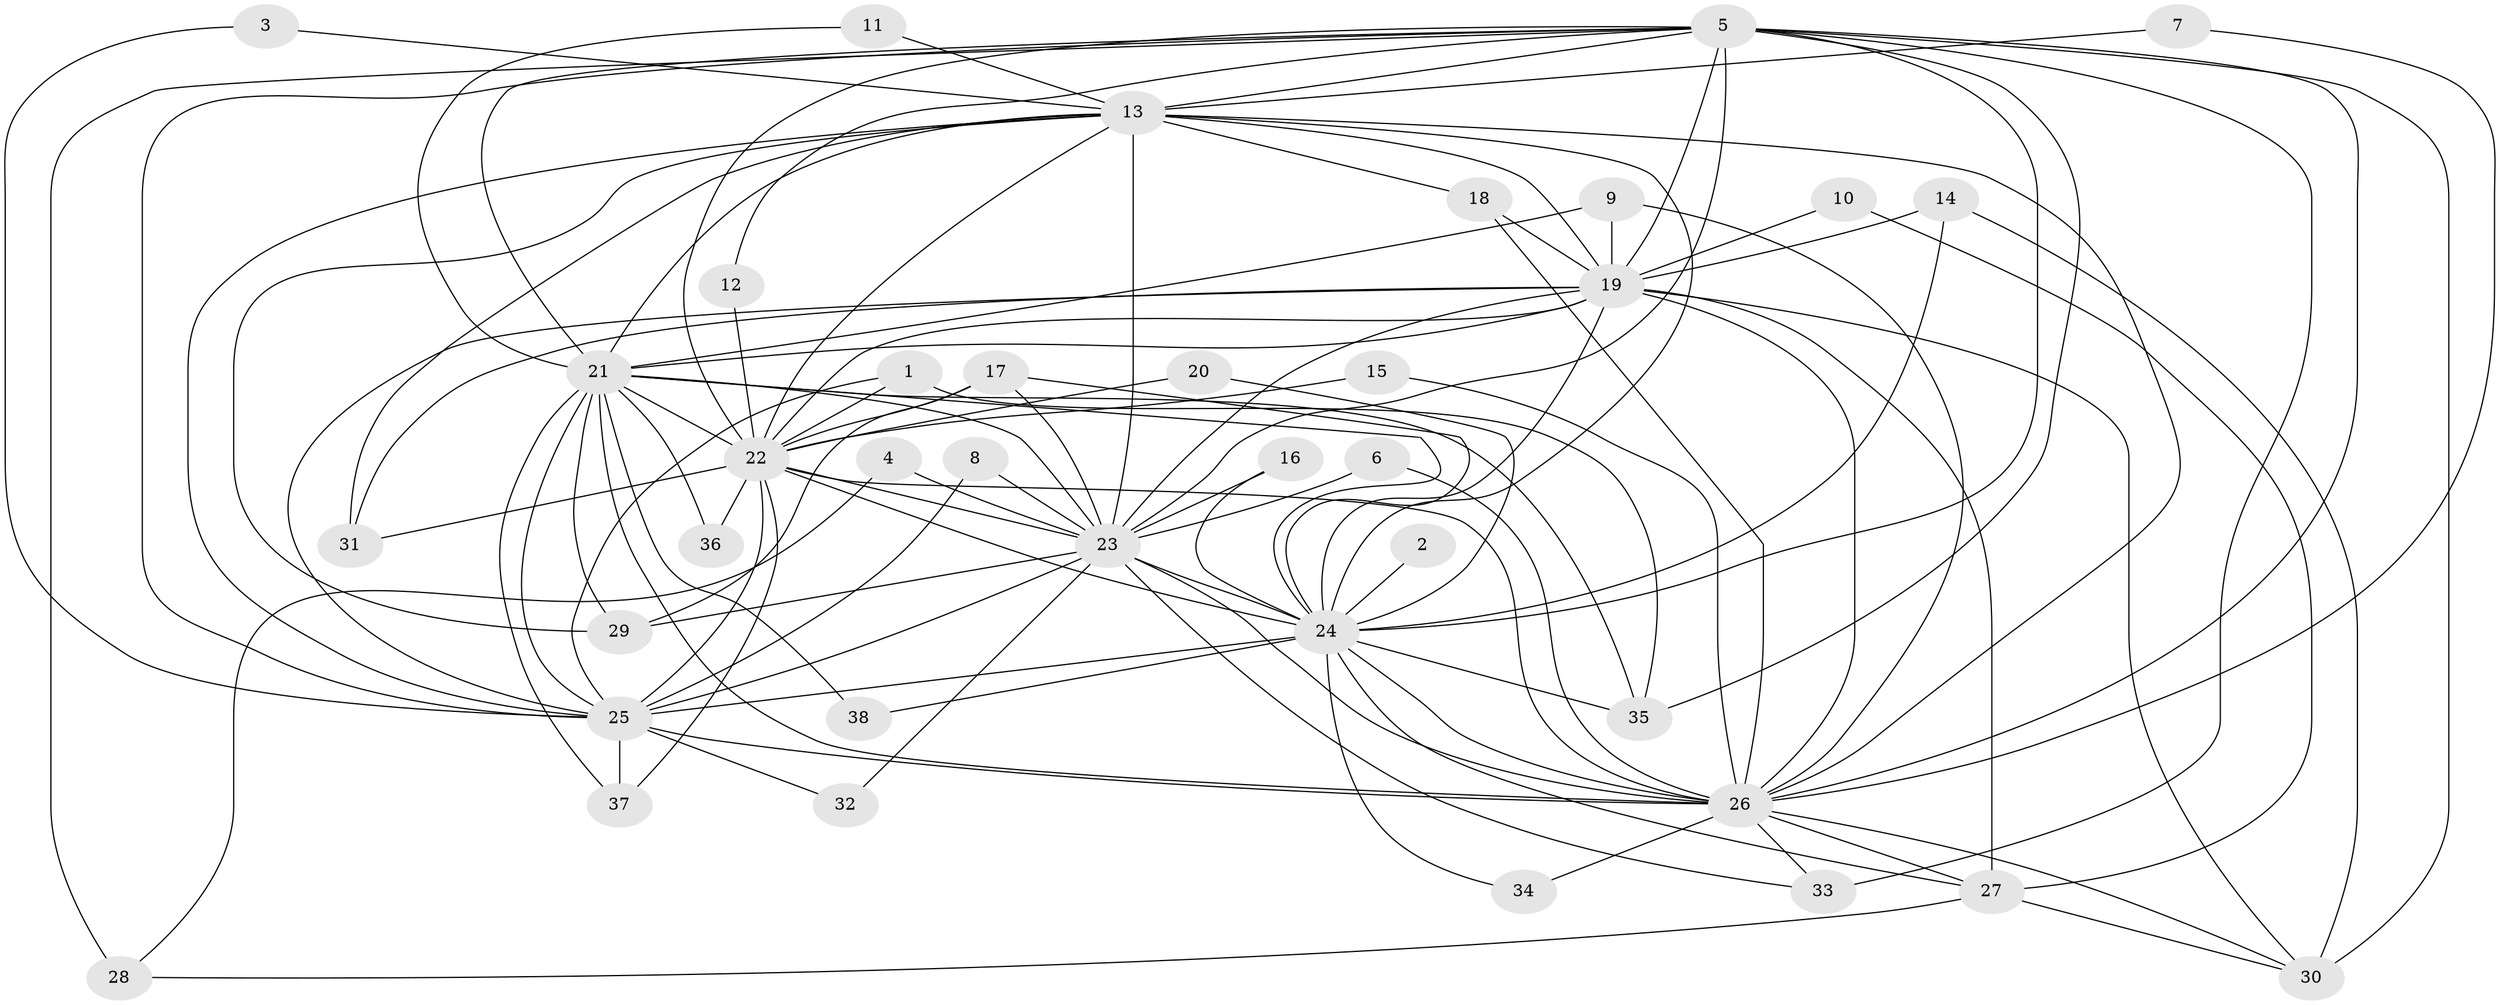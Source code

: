 // original degree distribution, {15: 0.02666666666666667, 14: 0.013333333333333334, 20: 0.02666666666666667, 19: 0.04, 21: 0.013333333333333334, 17: 0.013333333333333334, 4: 0.12, 3: 0.13333333333333333, 2: 0.56, 5: 0.04, 6: 0.013333333333333334}
// Generated by graph-tools (version 1.1) at 2025/25/03/09/25 03:25:51]
// undirected, 38 vertices, 107 edges
graph export_dot {
graph [start="1"]
  node [color=gray90,style=filled];
  1;
  2;
  3;
  4;
  5;
  6;
  7;
  8;
  9;
  10;
  11;
  12;
  13;
  14;
  15;
  16;
  17;
  18;
  19;
  20;
  21;
  22;
  23;
  24;
  25;
  26;
  27;
  28;
  29;
  30;
  31;
  32;
  33;
  34;
  35;
  36;
  37;
  38;
  1 -- 22 [weight=1.0];
  1 -- 25 [weight=1.0];
  1 -- 35 [weight=1.0];
  2 -- 24 [weight=1.0];
  3 -- 13 [weight=1.0];
  3 -- 25 [weight=1.0];
  4 -- 23 [weight=1.0];
  4 -- 28 [weight=1.0];
  5 -- 12 [weight=1.0];
  5 -- 13 [weight=2.0];
  5 -- 19 [weight=2.0];
  5 -- 21 [weight=2.0];
  5 -- 22 [weight=2.0];
  5 -- 23 [weight=2.0];
  5 -- 24 [weight=3.0];
  5 -- 25 [weight=2.0];
  5 -- 26 [weight=2.0];
  5 -- 28 [weight=2.0];
  5 -- 30 [weight=2.0];
  5 -- 33 [weight=2.0];
  5 -- 35 [weight=1.0];
  6 -- 23 [weight=1.0];
  6 -- 26 [weight=1.0];
  7 -- 13 [weight=1.0];
  7 -- 26 [weight=1.0];
  8 -- 23 [weight=1.0];
  8 -- 25 [weight=1.0];
  9 -- 19 [weight=1.0];
  9 -- 21 [weight=1.0];
  9 -- 26 [weight=1.0];
  10 -- 19 [weight=1.0];
  10 -- 27 [weight=1.0];
  11 -- 13 [weight=1.0];
  11 -- 21 [weight=1.0];
  12 -- 22 [weight=1.0];
  13 -- 18 [weight=1.0];
  13 -- 19 [weight=1.0];
  13 -- 21 [weight=2.0];
  13 -- 22 [weight=1.0];
  13 -- 23 [weight=2.0];
  13 -- 24 [weight=1.0];
  13 -- 25 [weight=1.0];
  13 -- 26 [weight=1.0];
  13 -- 29 [weight=1.0];
  13 -- 31 [weight=1.0];
  14 -- 19 [weight=1.0];
  14 -- 24 [weight=1.0];
  14 -- 30 [weight=1.0];
  15 -- 22 [weight=1.0];
  15 -- 26 [weight=1.0];
  16 -- 23 [weight=1.0];
  16 -- 24 [weight=1.0];
  17 -- 22 [weight=2.0];
  17 -- 23 [weight=1.0];
  17 -- 24 [weight=1.0];
  17 -- 29 [weight=1.0];
  18 -- 19 [weight=1.0];
  18 -- 26 [weight=1.0];
  19 -- 21 [weight=1.0];
  19 -- 22 [weight=1.0];
  19 -- 23 [weight=1.0];
  19 -- 24 [weight=1.0];
  19 -- 25 [weight=1.0];
  19 -- 26 [weight=1.0];
  19 -- 27 [weight=2.0];
  19 -- 30 [weight=1.0];
  19 -- 31 [weight=2.0];
  20 -- 22 [weight=1.0];
  20 -- 24 [weight=1.0];
  21 -- 22 [weight=1.0];
  21 -- 23 [weight=1.0];
  21 -- 24 [weight=1.0];
  21 -- 25 [weight=2.0];
  21 -- 26 [weight=2.0];
  21 -- 29 [weight=2.0];
  21 -- 35 [weight=1.0];
  21 -- 36 [weight=1.0];
  21 -- 37 [weight=1.0];
  21 -- 38 [weight=1.0];
  22 -- 23 [weight=2.0];
  22 -- 24 [weight=1.0];
  22 -- 25 [weight=2.0];
  22 -- 26 [weight=1.0];
  22 -- 31 [weight=1.0];
  22 -- 36 [weight=1.0];
  22 -- 37 [weight=1.0];
  23 -- 24 [weight=1.0];
  23 -- 25 [weight=1.0];
  23 -- 26 [weight=1.0];
  23 -- 29 [weight=1.0];
  23 -- 32 [weight=1.0];
  23 -- 33 [weight=1.0];
  24 -- 25 [weight=3.0];
  24 -- 26 [weight=1.0];
  24 -- 27 [weight=1.0];
  24 -- 34 [weight=1.0];
  24 -- 35 [weight=1.0];
  24 -- 38 [weight=1.0];
  25 -- 26 [weight=2.0];
  25 -- 32 [weight=1.0];
  25 -- 37 [weight=2.0];
  26 -- 27 [weight=1.0];
  26 -- 30 [weight=1.0];
  26 -- 33 [weight=1.0];
  26 -- 34 [weight=1.0];
  27 -- 28 [weight=1.0];
  27 -- 30 [weight=1.0];
}

